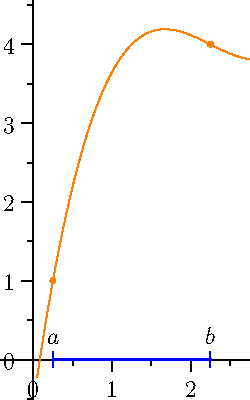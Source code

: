import graph;

size(0,200);

real xt=2.25;
real yt=4;

real a=-2+xt;
real b=0+xt;

real c=(-2/sqrt(3))+xt;

real a0=-2.2+xt;
real b0=0.5+xt;

real f(real x) { return 0.5*((x-xt)^3-(x-xt))+yt; }
real fp(real x) { return 0.5*(3*(x-xt)^2-1); }
real tc(real x) { return fp(c)*(x-c)+f(c) ; }

draw(graph(f,a0,b0),orange);

draw((a,-0.1)--(a,0.1),blue);
label("$a$",(a,0.1),N);
draw((b,-0.1)--(b,0.1),blue);
label("$b$",(b,0.1),N);
draw((a,0)--(b,0),blue+1);
dot((a,f(a)),orange);
dot((b,f(b)),orange);

draw((a,f(a))--(b,f(b)),invisible);

//dot((c,f(c)),orange);
draw(graph(tc,c-0.5,c+0.5),invisible);


xaxis(RightTicks);
yaxis(LeftTicks);

